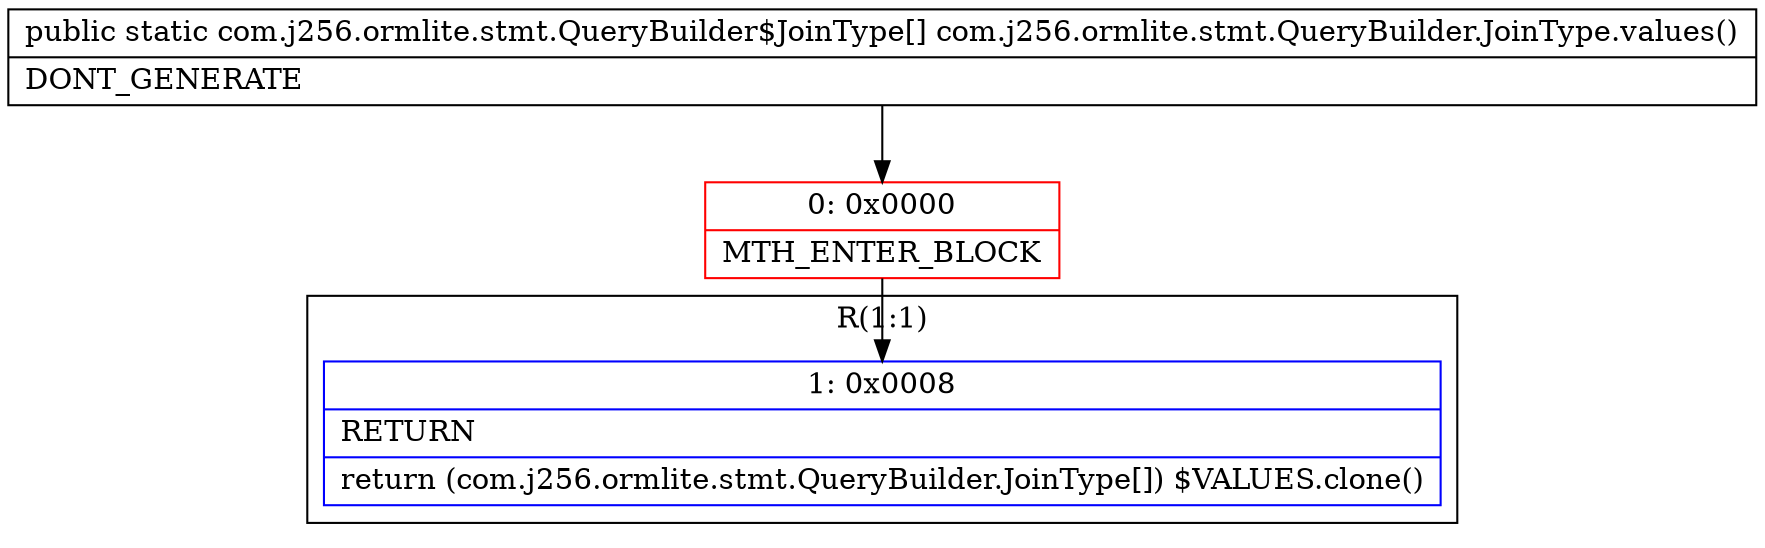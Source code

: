 digraph "CFG forcom.j256.ormlite.stmt.QueryBuilder.JoinType.values()[Lcom\/j256\/ormlite\/stmt\/QueryBuilder$JoinType;" {
subgraph cluster_Region_983671497 {
label = "R(1:1)";
node [shape=record,color=blue];
Node_1 [shape=record,label="{1\:\ 0x0008|RETURN\l|return (com.j256.ormlite.stmt.QueryBuilder.JoinType[]) $VALUES.clone()\l}"];
}
Node_0 [shape=record,color=red,label="{0\:\ 0x0000|MTH_ENTER_BLOCK\l}"];
MethodNode[shape=record,label="{public static com.j256.ormlite.stmt.QueryBuilder$JoinType[] com.j256.ormlite.stmt.QueryBuilder.JoinType.values()  | DONT_GENERATE\l}"];
MethodNode -> Node_0;
Node_0 -> Node_1;
}

